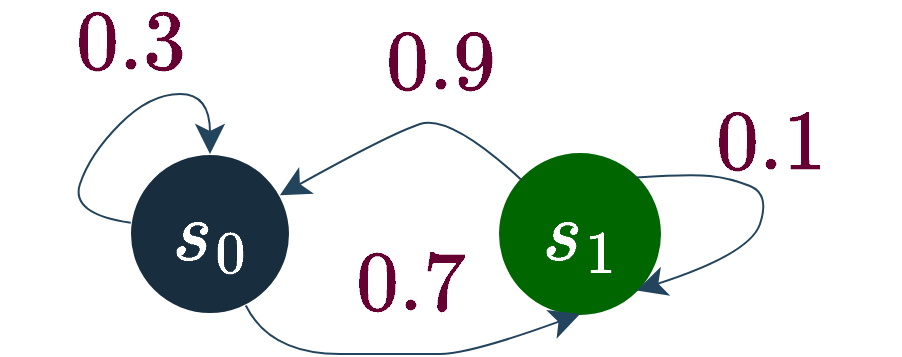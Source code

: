 <mxfile version="26.1.3">
  <diagram name="Page-1" id="UQWio94iEB4IflkVGNqU">
    <mxGraphModel dx="695" dy="449" grid="1" gridSize="10" guides="1" tooltips="1" connect="1" arrows="1" fold="1" page="1" pageScale="1" pageWidth="850" pageHeight="1100" math="1" shadow="0">
      <root>
        <mxCell id="0" />
        <mxCell id="1" parent="0" />
        <mxCell id="Rfed7s4msLT5aDdd4w5D-1" value="&lt;font style=&quot;font-size: 36px; color: rgb(255, 255, 255);&quot;&gt;$$s_0$$&lt;/font&gt;" style="ellipse;whiteSpace=wrap;html=1;aspect=fixed;labelBackgroundColor=none;fillColor=#182E3E;strokeColor=#FFFFFF;fontColor=#660033;" parent="1" vertex="1">
          <mxGeometry x="240" y="220" width="80" height="80" as="geometry" />
        </mxCell>
        <mxCell id="Rfed7s4msLT5aDdd4w5D-3" value="&lt;span style=&quot;font-size: 36px;&quot;&gt;$$s_1$$&lt;/span&gt;" style="ellipse;whiteSpace=wrap;html=1;aspect=fixed;labelBackgroundColor=none;fillColor=#006600;strokeColor=#006600;fontColor=#ffffff;" parent="1" vertex="1">
          <mxGeometry x="425" y="220" width="80" height="80" as="geometry" />
        </mxCell>
        <mxCell id="Rfed7s4msLT5aDdd4w5D-5" value="" style="curved=1;endArrow=classic;html=1;rounded=0;entryX=0.5;entryY=0;entryDx=0;entryDy=0;labelBackgroundColor=none;strokeColor=#23445D;fontColor=#660033;endSize=12;" parent="1" source="Rfed7s4msLT5aDdd4w5D-1" target="Rfed7s4msLT5aDdd4w5D-1" edge="1">
          <mxGeometry width="50" height="50" relative="1" as="geometry">
            <mxPoint x="160" y="180" as="sourcePoint" />
            <mxPoint x="210" y="130" as="targetPoint" />
            <Array as="points">
              <mxPoint x="210" y="250" />
              <mxPoint x="220" y="220" />
              <mxPoint x="250" y="190" />
              <mxPoint x="280" y="190" />
            </Array>
          </mxGeometry>
        </mxCell>
        <mxCell id="Rfed7s4msLT5aDdd4w5D-6" value="" style="curved=1;endArrow=classic;html=1;rounded=0;entryX=0.5;entryY=1;entryDx=0;entryDy=0;labelBackgroundColor=none;strokeColor=#23445D;fontColor=#660033;endSize=12;" parent="1" source="Rfed7s4msLT5aDdd4w5D-1" target="Rfed7s4msLT5aDdd4w5D-3" edge="1">
          <mxGeometry width="50" height="50" relative="1" as="geometry">
            <mxPoint x="370" y="400" as="sourcePoint" />
            <mxPoint x="420" y="350" as="targetPoint" />
            <Array as="points">
              <mxPoint x="310" y="320" />
              <mxPoint x="380" y="320" />
              <mxPoint x="410" y="320" />
            </Array>
          </mxGeometry>
        </mxCell>
        <mxCell id="Rfed7s4msLT5aDdd4w5D-7" value="" style="curved=1;endArrow=classic;html=1;rounded=0;exitX=1;exitY=0;exitDx=0;exitDy=0;entryX=1;entryY=1;entryDx=0;entryDy=0;labelBackgroundColor=none;strokeColor=#23445D;fontColor=#660033;endSize=12;" parent="1" source="Rfed7s4msLT5aDdd4w5D-3" target="Rfed7s4msLT5aDdd4w5D-3" edge="1">
          <mxGeometry width="50" height="50" relative="1" as="geometry">
            <mxPoint x="530" y="210" as="sourcePoint" />
            <mxPoint x="580" y="160" as="targetPoint" />
            <Array as="points">
              <mxPoint x="520" y="230" />
              <mxPoint x="540" y="232" />
              <mxPoint x="560" y="240" />
              <mxPoint x="550" y="270" />
            </Array>
          </mxGeometry>
        </mxCell>
        <mxCell id="Rfed7s4msLT5aDdd4w5D-8" value="" style="curved=1;endArrow=classic;html=1;rounded=0;labelBackgroundColor=none;strokeColor=#23445D;fontColor=#660033;endSize=12;" parent="1" source="Rfed7s4msLT5aDdd4w5D-3" target="Rfed7s4msLT5aDdd4w5D-1" edge="1">
          <mxGeometry width="50" height="50" relative="1" as="geometry">
            <mxPoint x="350" y="200" as="sourcePoint" />
            <mxPoint x="400" y="150" as="targetPoint" />
            <Array as="points">
              <mxPoint x="400" y="200" />
              <mxPoint x="370" y="210" />
            </Array>
          </mxGeometry>
        </mxCell>
        <mxCell id="Rfed7s4msLT5aDdd4w5D-9" value="&lt;font style=&quot;font-size: 36px;&quot;&gt;$$0.3$$&lt;/font&gt;" style="text;html=1;align=center;verticalAlign=middle;whiteSpace=wrap;rounded=0;labelBackgroundColor=none;fontColor=#660033;" parent="1" vertex="1">
          <mxGeometry x="210" y="150" width="60" height="30" as="geometry" />
        </mxCell>
        <mxCell id="Rfed7s4msLT5aDdd4w5D-10" value="&lt;font style=&quot;font-size: 36px;&quot;&gt;$$0.7$$&lt;/font&gt;" style="text;html=1;align=center;verticalAlign=middle;whiteSpace=wrap;rounded=0;labelBackgroundColor=none;fontColor=#660033;" parent="1" vertex="1">
          <mxGeometry x="350" y="270" width="60" height="30" as="geometry" />
        </mxCell>
        <mxCell id="Rfed7s4msLT5aDdd4w5D-11" value="&lt;font style=&quot;font-size: 36px;&quot;&gt;$$0.1$$&lt;/font&gt;" style="text;html=1;align=center;verticalAlign=middle;whiteSpace=wrap;rounded=0;labelBackgroundColor=none;fontColor=#660033;" parent="1" vertex="1">
          <mxGeometry x="530" y="200" width="60" height="30" as="geometry" />
        </mxCell>
        <mxCell id="Rfed7s4msLT5aDdd4w5D-12" value="&lt;font style=&quot;font-size: 36px;&quot;&gt;$$0.9$$&lt;/font&gt;" style="text;html=1;align=center;verticalAlign=middle;whiteSpace=wrap;rounded=0;labelBackgroundColor=none;fontColor=#660033;" parent="1" vertex="1">
          <mxGeometry x="365" y="160" width="60" height="30" as="geometry" />
        </mxCell>
      </root>
    </mxGraphModel>
  </diagram>
</mxfile>
